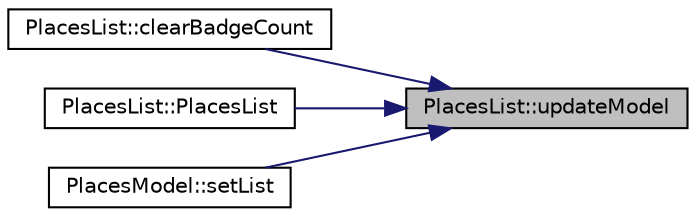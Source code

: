 digraph "PlacesList::updateModel"
{
 // INTERACTIVE_SVG=YES
 // LATEX_PDF_SIZE
  edge [fontname="Helvetica",fontsize="10",labelfontname="Helvetica",labelfontsize="10"];
  node [fontname="Helvetica",fontsize="10",shape=record];
  rankdir="RL";
  Node180 [label="PlacesList::updateModel",height=0.2,width=0.4,color="black", fillcolor="grey75", style="filled", fontcolor="black",tooltip=" "];
  Node180 -> Node181 [dir="back",color="midnightblue",fontsize="10",style="solid",fontname="Helvetica"];
  Node181 [label="PlacesList::clearBadgeCount",height=0.2,width=0.4,color="black", fillcolor="white", style="filled",URL="$class_places_list.html#a495eb49805a6efed599878d4d43b26d8",tooltip=" "];
  Node180 -> Node182 [dir="back",color="midnightblue",fontsize="10",style="solid",fontname="Helvetica"];
  Node182 [label="PlacesList::PlacesList",height=0.2,width=0.4,color="black", fillcolor="white", style="filled",URL="$class_places_list.html#a6a5f61e12f9c72591c6d333d97f93488",tooltip=" "];
  Node180 -> Node183 [dir="back",color="midnightblue",fontsize="10",style="solid",fontname="Helvetica"];
  Node183 [label="PlacesModel::setList",height=0.2,width=0.4,color="black", fillcolor="white", style="filled",URL="$class_places_model.html#ab42e2eafb880d45bde86b776e3172dc6",tooltip=" "];
}
